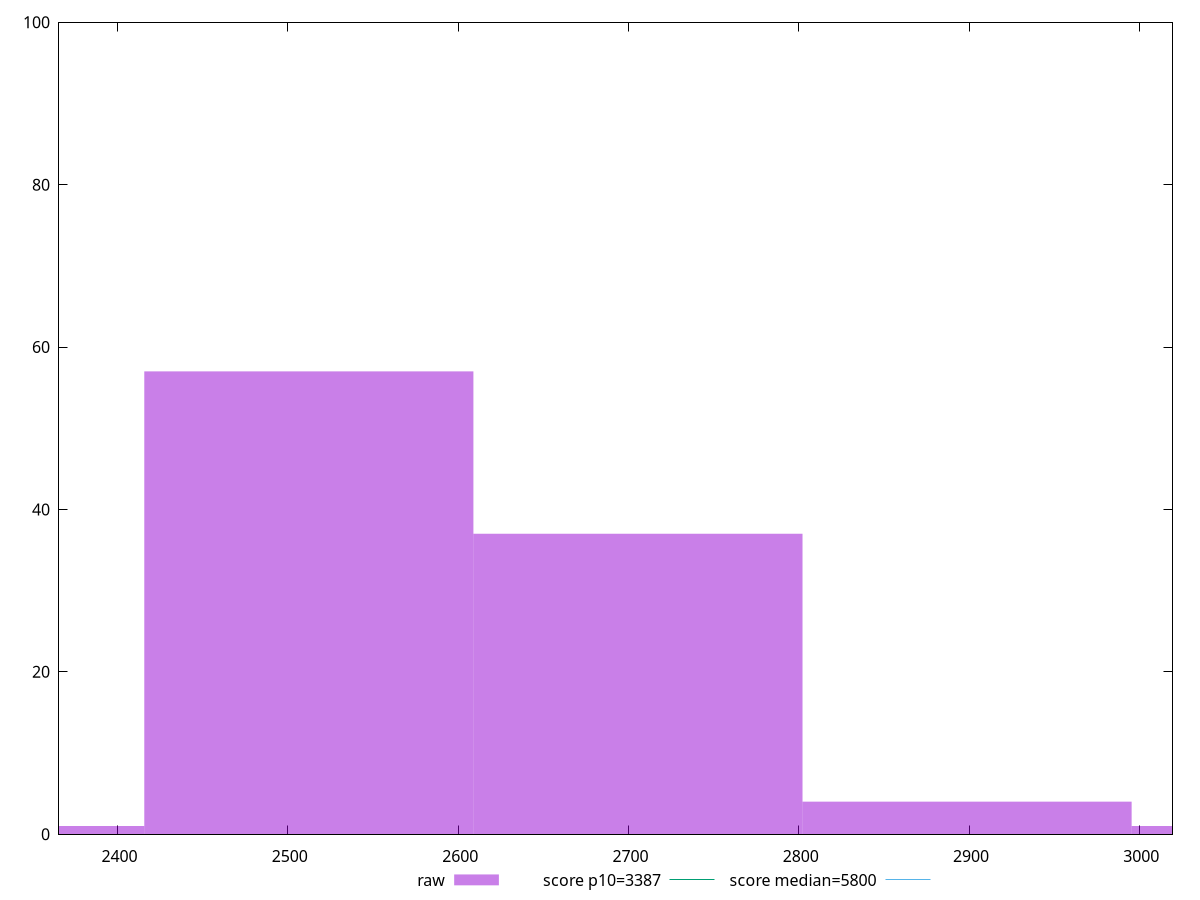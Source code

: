 reset

$raw <<EOF
2512.317926301632 57
2705.5731514017575 37
2319.0627012015066 1
2898.8283765018828 4
3092.0836016020085 1
EOF

set key outside below
set boxwidth 193.25522510012553
set xrange [2365.615540404481:3019.4537853014813]
set yrange [0:100]
set trange [0:100]
set style fill transparent solid 0.5 noborder

set parametric
set terminal svg size 640, 490 enhanced background rgb 'white'
set output "report_00025_2021-02-22T21:38:55.199Z/speed-index/samples/pages+cached+noadtech+nomedia/raw/histogram.svg"

plot $raw title "raw" with boxes, \
     3387,t title "score p10=3387", \
     5800,t title "score median=5800"

reset
